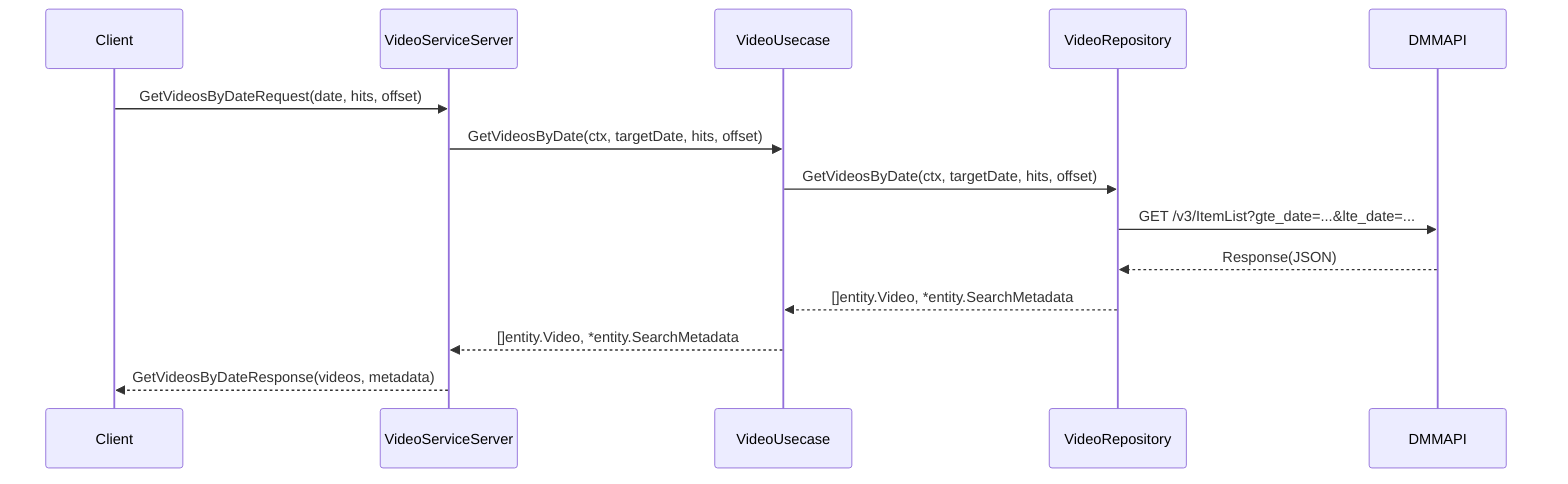 sequenceDiagram
    participant Client
    participant Handler as VideoServiceServer
    participant Usecase as VideoUsecase
    participant Repository as VideoRepository
    participant DMMAPI

    Client->>Handler: GetVideosByDateRequest(date, hits, offset)
    Handler->>Usecase: GetVideosByDate(ctx, targetDate, hits, offset)
    Usecase->>Repository: GetVideosByDate(ctx, targetDate, hits, offset)
    Repository->>DMMAPI: GET /v3/ItemList?gte_date=...&lte_date=...
    DMMAPI-->>Repository: Response(JSON)
    Repository-->>Usecase: []entity.Video, *entity.SearchMetadata
    Usecase-->>Handler: []entity.Video, *entity.SearchMetadata
    Handler-->>Client: GetVideosByDateResponse(videos, metadata)